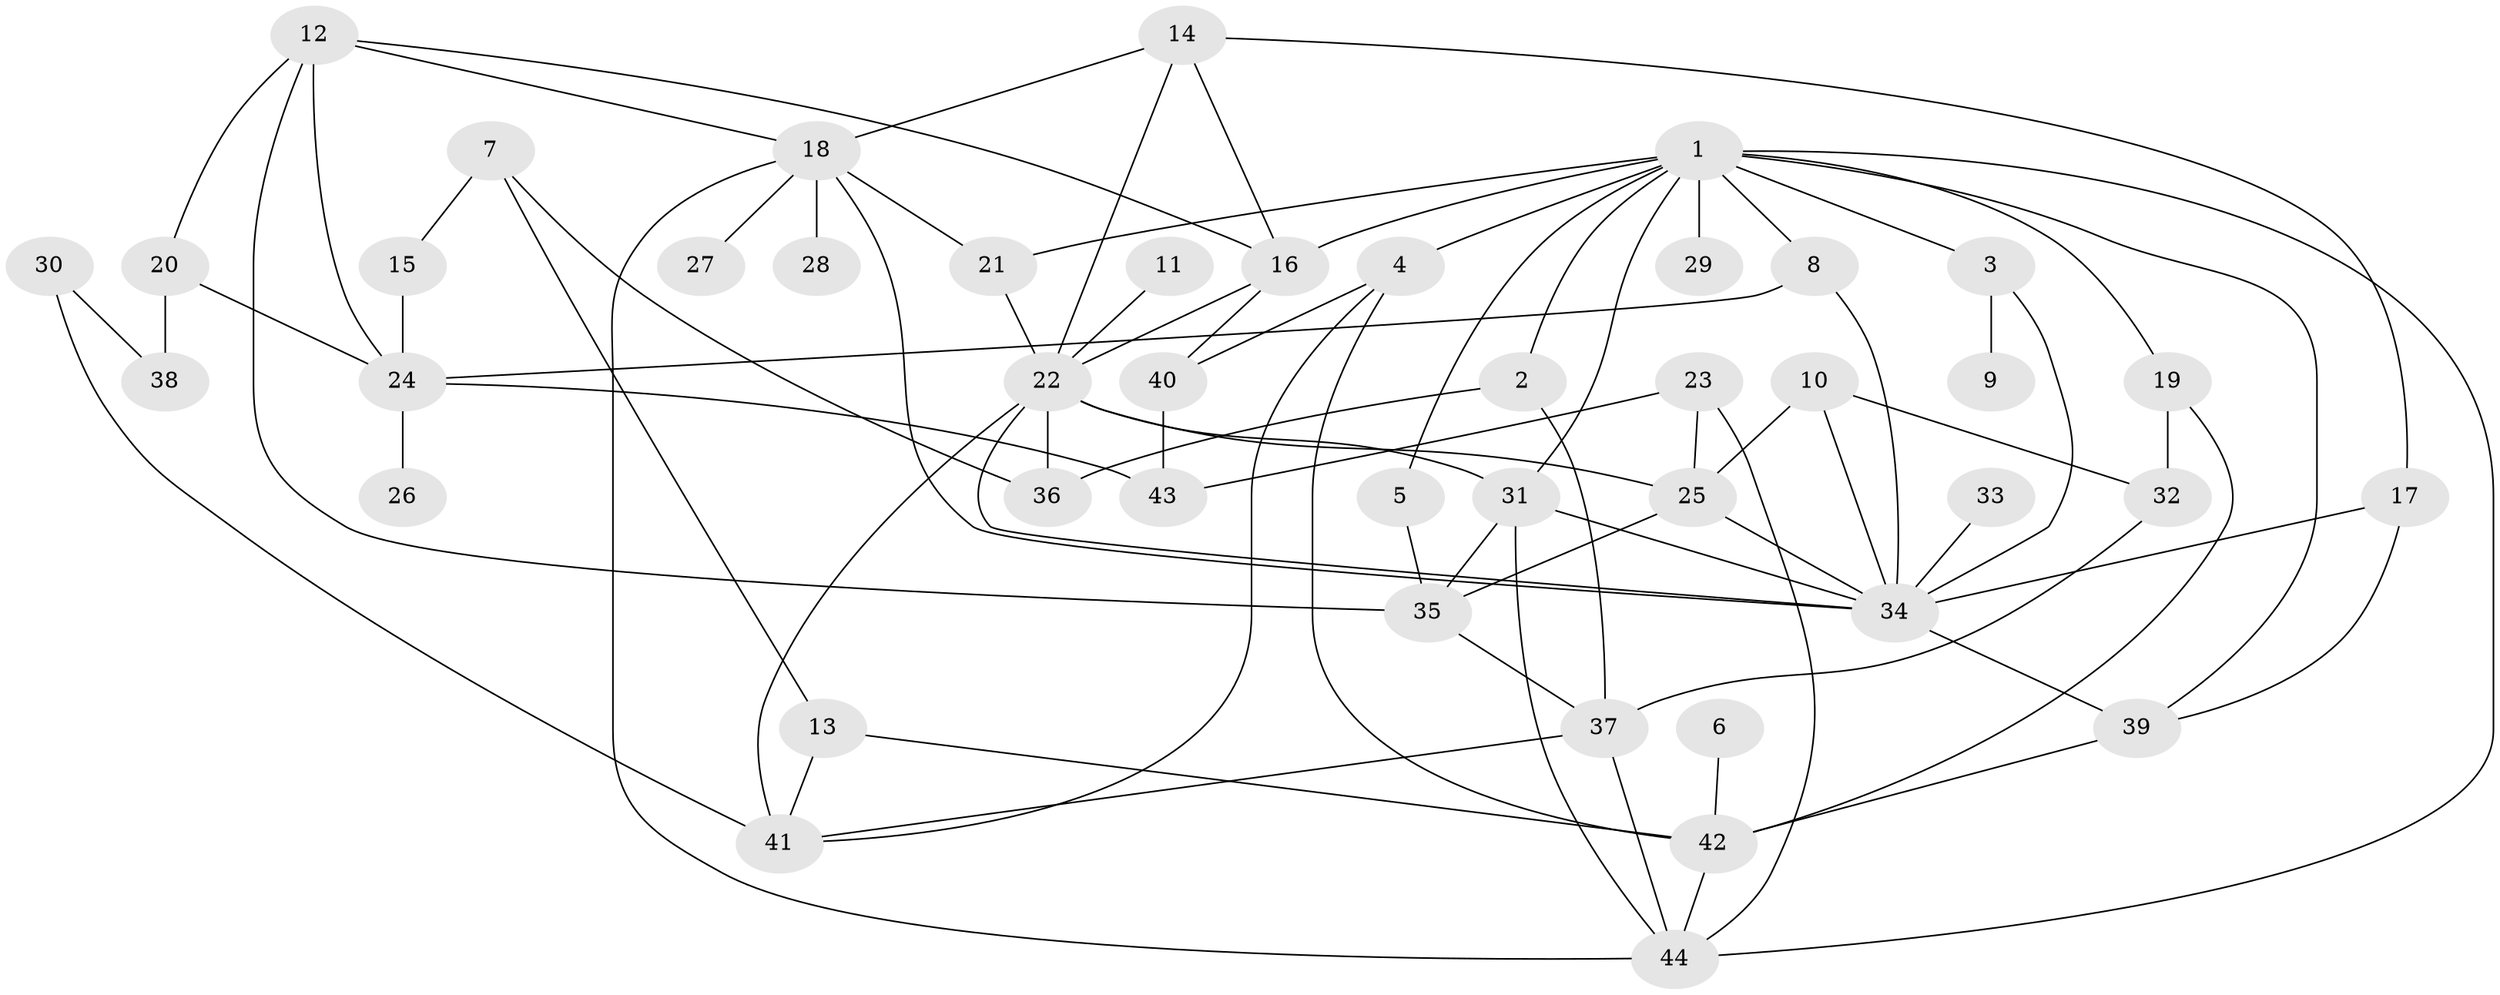 // original degree distribution, {6: 0.06818181818181818, 9: 0.011363636363636364, 3: 0.23863636363636365, 2: 0.22727272727272727, 4: 0.13636363636363635, 5: 0.07954545454545454, 7: 0.011363636363636364, 1: 0.22727272727272727}
// Generated by graph-tools (version 1.1) at 2025/49/03/09/25 03:49:15]
// undirected, 44 vertices, 82 edges
graph export_dot {
graph [start="1"]
  node [color=gray90,style=filled];
  1;
  2;
  3;
  4;
  5;
  6;
  7;
  8;
  9;
  10;
  11;
  12;
  13;
  14;
  15;
  16;
  17;
  18;
  19;
  20;
  21;
  22;
  23;
  24;
  25;
  26;
  27;
  28;
  29;
  30;
  31;
  32;
  33;
  34;
  35;
  36;
  37;
  38;
  39;
  40;
  41;
  42;
  43;
  44;
  1 -- 2 [weight=1.0];
  1 -- 3 [weight=1.0];
  1 -- 4 [weight=1.0];
  1 -- 5 [weight=1.0];
  1 -- 8 [weight=1.0];
  1 -- 16 [weight=1.0];
  1 -- 19 [weight=1.0];
  1 -- 21 [weight=1.0];
  1 -- 29 [weight=2.0];
  1 -- 31 [weight=1.0];
  1 -- 39 [weight=1.0];
  1 -- 44 [weight=1.0];
  2 -- 36 [weight=1.0];
  2 -- 37 [weight=1.0];
  3 -- 9 [weight=1.0];
  3 -- 34 [weight=1.0];
  4 -- 40 [weight=1.0];
  4 -- 41 [weight=1.0];
  4 -- 42 [weight=1.0];
  5 -- 35 [weight=1.0];
  6 -- 42 [weight=1.0];
  7 -- 13 [weight=1.0];
  7 -- 15 [weight=1.0];
  7 -- 36 [weight=1.0];
  8 -- 24 [weight=1.0];
  8 -- 34 [weight=1.0];
  10 -- 25 [weight=1.0];
  10 -- 32 [weight=1.0];
  10 -- 34 [weight=1.0];
  11 -- 22 [weight=1.0];
  12 -- 16 [weight=1.0];
  12 -- 18 [weight=1.0];
  12 -- 20 [weight=1.0];
  12 -- 24 [weight=1.0];
  12 -- 35 [weight=1.0];
  13 -- 41 [weight=1.0];
  13 -- 42 [weight=1.0];
  14 -- 16 [weight=1.0];
  14 -- 17 [weight=1.0];
  14 -- 18 [weight=1.0];
  14 -- 22 [weight=1.0];
  15 -- 24 [weight=1.0];
  16 -- 22 [weight=1.0];
  16 -- 40 [weight=1.0];
  17 -- 34 [weight=1.0];
  17 -- 39 [weight=1.0];
  18 -- 21 [weight=1.0];
  18 -- 27 [weight=1.0];
  18 -- 28 [weight=1.0];
  18 -- 34 [weight=1.0];
  18 -- 44 [weight=1.0];
  19 -- 32 [weight=1.0];
  19 -- 42 [weight=1.0];
  20 -- 24 [weight=1.0];
  20 -- 38 [weight=1.0];
  21 -- 22 [weight=1.0];
  22 -- 25 [weight=1.0];
  22 -- 31 [weight=1.0];
  22 -- 34 [weight=1.0];
  22 -- 36 [weight=1.0];
  22 -- 41 [weight=2.0];
  23 -- 25 [weight=1.0];
  23 -- 43 [weight=1.0];
  23 -- 44 [weight=1.0];
  24 -- 26 [weight=1.0];
  24 -- 43 [weight=1.0];
  25 -- 34 [weight=1.0];
  25 -- 35 [weight=1.0];
  30 -- 38 [weight=1.0];
  30 -- 41 [weight=1.0];
  31 -- 34 [weight=1.0];
  31 -- 35 [weight=2.0];
  31 -- 44 [weight=1.0];
  32 -- 37 [weight=1.0];
  33 -- 34 [weight=1.0];
  34 -- 39 [weight=1.0];
  35 -- 37 [weight=1.0];
  37 -- 41 [weight=1.0];
  37 -- 44 [weight=1.0];
  39 -- 42 [weight=1.0];
  40 -- 43 [weight=1.0];
  42 -- 44 [weight=1.0];
}
